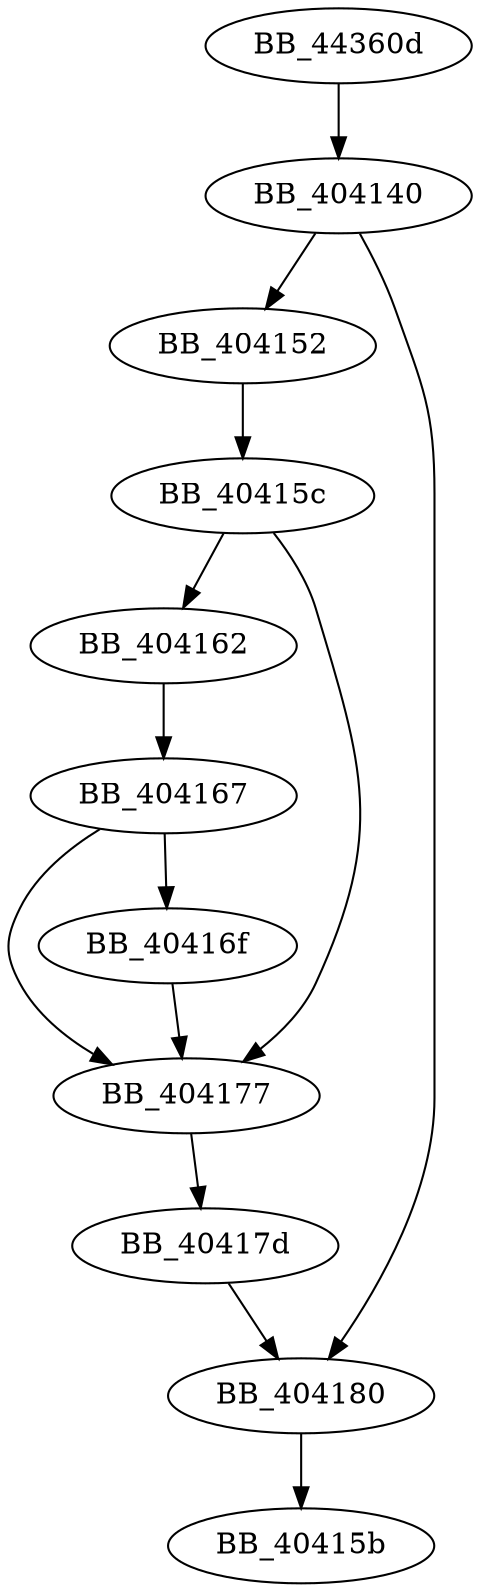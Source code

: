 DiGraph sub_44360D{
BB_404140->BB_404152
BB_404140->BB_404180
BB_404152->BB_40415c
BB_40415c->BB_404162
BB_40415c->BB_404177
BB_404162->BB_404167
BB_404167->BB_40416f
BB_404167->BB_404177
BB_40416f->BB_404177
BB_404177->BB_40417d
BB_40417d->BB_404180
BB_404180->BB_40415b
BB_44360d->BB_404140
}

